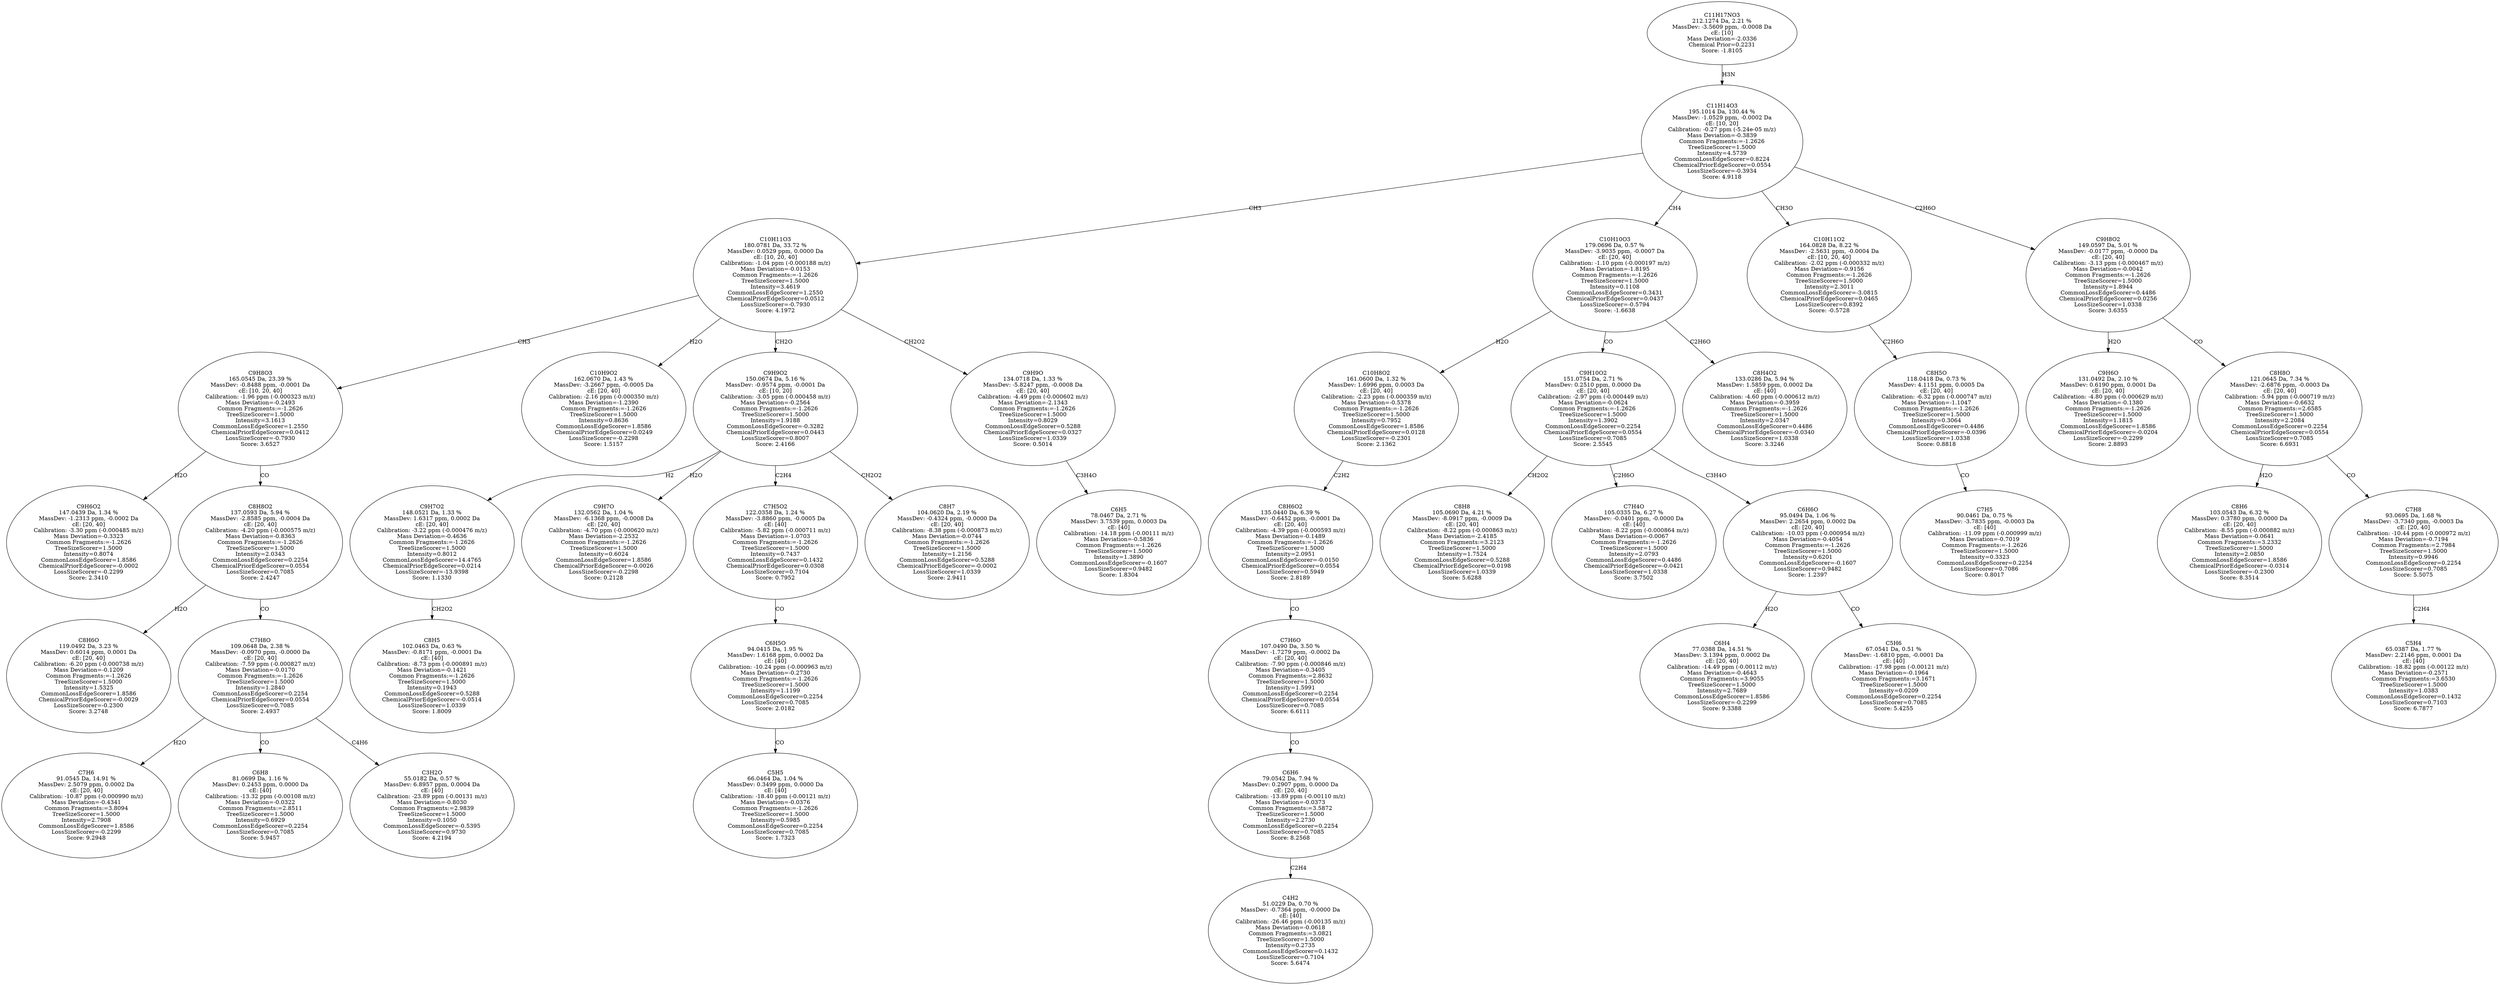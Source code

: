 strict digraph {
v1 [label="C9H6O2\n147.0439 Da, 1.34 %\nMassDev: -1.2313 ppm, -0.0002 Da\ncE: [20, 40]\nCalibration: -3.30 ppm (-0.000485 m/z)\nMass Deviation=-0.3323\nCommon Fragments:=-1.2626\nTreeSizeScorer=1.5000\nIntensity=0.8074\nCommonLossEdgeScorer=1.8586\nChemicalPriorEdgeScorer=-0.0002\nLossSizeScorer=-0.2299\nScore: 2.3410"];
v2 [label="C8H6O\n119.0492 Da, 3.23 %\nMassDev: 0.6014 ppm, 0.0001 Da\ncE: [20, 40]\nCalibration: -6.20 ppm (-0.000738 m/z)\nMass Deviation=-0.1209\nCommon Fragments:=-1.2626\nTreeSizeScorer=1.5000\nIntensity=1.5325\nCommonLossEdgeScorer=1.8586\nChemicalPriorEdgeScorer=-0.0029\nLossSizeScorer=-0.2300\nScore: 3.2748"];
v3 [label="C7H6\n91.0545 Da, 14.91 %\nMassDev: 2.5079 ppm, 0.0002 Da\ncE: [20, 40]\nCalibration: -10.87 ppm (-0.000990 m/z)\nMass Deviation=-0.4341\nCommon Fragments:=3.8094\nTreeSizeScorer=1.5000\nIntensity=2.7908\nCommonLossEdgeScorer=1.8586\nLossSizeScorer=-0.2299\nScore: 9.2948"];
v4 [label="C6H8\n81.0699 Da, 1.16 %\nMassDev: 0.2453 ppm, 0.0000 Da\ncE: [40]\nCalibration: -13.32 ppm (-0.00108 m/z)\nMass Deviation=-0.0322\nCommon Fragments:=2.8511\nTreeSizeScorer=1.5000\nIntensity=0.6929\nCommonLossEdgeScorer=0.2254\nLossSizeScorer=0.7085\nScore: 5.9457"];
v5 [label="C3H2O\n55.0182 Da, 0.57 %\nMassDev: 6.8957 ppm, 0.0004 Da\ncE: [40]\nCalibration: -23.89 ppm (-0.00131 m/z)\nMass Deviation=-0.8030\nCommon Fragments:=2.9839\nTreeSizeScorer=1.5000\nIntensity=0.1050\nCommonLossEdgeScorer=-0.5395\nLossSizeScorer=0.9730\nScore: 4.2194"];
v6 [label="C7H8O\n109.0648 Da, 2.38 %\nMassDev: -0.0970 ppm, -0.0000 Da\ncE: [20, 40]\nCalibration: -7.59 ppm (-0.000827 m/z)\nMass Deviation=-0.0170\nCommon Fragments:=-1.2626\nTreeSizeScorer=1.5000\nIntensity=1.2840\nCommonLossEdgeScorer=0.2254\nChemicalPriorEdgeScorer=0.0554\nLossSizeScorer=0.7085\nScore: 2.4937"];
v7 [label="C8H8O2\n137.0593 Da, 5.94 %\nMassDev: -2.8585 ppm, -0.0004 Da\ncE: [20, 40]\nCalibration: -4.20 ppm (-0.000575 m/z)\nMass Deviation=-0.8363\nCommon Fragments:=-1.2626\nTreeSizeScorer=1.5000\nIntensity=2.0343\nCommonLossEdgeScorer=0.2254\nChemicalPriorEdgeScorer=0.0554\nLossSizeScorer=0.7085\nScore: 2.4247"];
v8 [label="C9H8O3\n165.0545 Da, 23.39 %\nMassDev: -0.8488 ppm, -0.0001 Da\ncE: [10, 20, 40]\nCalibration: -1.96 ppm (-0.000323 m/z)\nMass Deviation=-0.2493\nCommon Fragments:=-1.2626\nTreeSizeScorer=1.5000\nIntensity=3.1613\nCommonLossEdgeScorer=1.2550\nChemicalPriorEdgeScorer=0.0412\nLossSizeScorer=-0.7930\nScore: 3.6527"];
v9 [label="C10H9O2\n162.0670 Da, 1.43 %\nMassDev: -3.2667 ppm, -0.0005 Da\ncE: [20, 40]\nCalibration: -2.16 ppm (-0.000350 m/z)\nMass Deviation=-1.2390\nCommon Fragments:=-1.2626\nTreeSizeScorer=1.5000\nIntensity=0.8636\nCommonLossEdgeScorer=1.8586\nChemicalPriorEdgeScorer=0.0249\nLossSizeScorer=-0.2298\nScore: 1.5157"];
v10 [label="C8H5\n102.0463 Da, 0.63 %\nMassDev: -0.8171 ppm, -0.0001 Da\ncE: [40]\nCalibration: -8.73 ppm (-0.000891 m/z)\nMass Deviation=-0.1421\nCommon Fragments:=-1.2626\nTreeSizeScorer=1.5000\nIntensity=0.1943\nCommonLossEdgeScorer=0.5288\nChemicalPriorEdgeScorer=-0.0514\nLossSizeScorer=1.0339\nScore: 1.8009"];
v11 [label="C9H7O2\n148.0521 Da, 1.33 %\nMassDev: 1.6317 ppm, 0.0002 Da\ncE: [20, 40]\nCalibration: -3.22 ppm (-0.000476 m/z)\nMass Deviation=-0.4636\nCommon Fragments:=-1.2626\nTreeSizeScorer=1.5000\nIntensity=0.8012\nCommonLossEdgeScorer=14.4765\nChemicalPriorEdgeScorer=0.0214\nLossSizeScorer=-13.9398\nScore: 1.1330"];
v12 [label="C9H7O\n132.0562 Da, 1.04 %\nMassDev: -6.1368 ppm, -0.0008 Da\ncE: [20, 40]\nCalibration: -4.70 ppm (-0.000620 m/z)\nMass Deviation=-2.2532\nCommon Fragments:=-1.2626\nTreeSizeScorer=1.5000\nIntensity=0.6024\nCommonLossEdgeScorer=1.8586\nChemicalPriorEdgeScorer=-0.0026\nLossSizeScorer=-0.2298\nScore: 0.2128"];
v13 [label="C5H5\n66.0464 Da, 1.04 %\nMassDev: 0.3499 ppm, 0.0000 Da\ncE: [40]\nCalibration: -18.40 ppm (-0.00121 m/z)\nMass Deviation=-0.0376\nCommon Fragments:=-1.2626\nTreeSizeScorer=1.5000\nIntensity=0.5985\nCommonLossEdgeScorer=0.2254\nLossSizeScorer=0.7085\nScore: 1.7323"];
v14 [label="C6H5O\n94.0415 Da, 1.95 %\nMassDev: 1.6168 ppm, 0.0002 Da\ncE: [40]\nCalibration: -10.24 ppm (-0.000963 m/z)\nMass Deviation=-0.2730\nCommon Fragments:=-1.2626\nTreeSizeScorer=1.5000\nIntensity=1.1199\nCommonLossEdgeScorer=0.2254\nLossSizeScorer=0.7085\nScore: 2.0182"];
v15 [label="C7H5O2\n122.0358 Da, 1.24 %\nMassDev: -3.8860 ppm, -0.0005 Da\ncE: [40]\nCalibration: -5.82 ppm (-0.000711 m/z)\nMass Deviation=-1.0703\nCommon Fragments:=-1.2626\nTreeSizeScorer=1.5000\nIntensity=0.7437\nCommonLossEdgeScorer=0.1432\nChemicalPriorEdgeScorer=0.0308\nLossSizeScorer=0.7104\nScore: 0.7952"];
v16 [label="C8H7\n104.0620 Da, 2.19 %\nMassDev: -0.4324 ppm, -0.0000 Da\ncE: [20, 40]\nCalibration: -8.38 ppm (-0.000873 m/z)\nMass Deviation=-0.0744\nCommon Fragments:=-1.2626\nTreeSizeScorer=1.5000\nIntensity=1.2156\nCommonLossEdgeScorer=0.5288\nChemicalPriorEdgeScorer=-0.0002\nLossSizeScorer=1.0339\nScore: 2.9411"];
v17 [label="C9H9O2\n150.0674 Da, 5.16 %\nMassDev: -0.9574 ppm, -0.0001 Da\ncE: [10, 20]\nCalibration: -3.05 ppm (-0.000458 m/z)\nMass Deviation=-0.2564\nCommon Fragments:=-1.2626\nTreeSizeScorer=1.5000\nIntensity=1.9188\nCommonLossEdgeScorer=-0.3282\nChemicalPriorEdgeScorer=0.0443\nLossSizeScorer=0.8007\nScore: 2.4166"];
v18 [label="C6H5\n78.0467 Da, 2.71 %\nMassDev: 3.7539 ppm, 0.0003 Da\ncE: [40]\nCalibration: -14.18 ppm (-0.00111 m/z)\nMass Deviation=-0.5836\nCommon Fragments:=-1.2626\nTreeSizeScorer=1.5000\nIntensity=1.3890\nCommonLossEdgeScorer=-0.1607\nLossSizeScorer=0.9482\nScore: 1.8304"];
v19 [label="C9H9O\n134.0718 Da, 1.33 %\nMassDev: -5.8247 ppm, -0.0008 Da\ncE: [20, 40]\nCalibration: -4.49 ppm (-0.000602 m/z)\nMass Deviation=-2.1343\nCommon Fragments:=-1.2626\nTreeSizeScorer=1.5000\nIntensity=0.8029\nCommonLossEdgeScorer=0.5288\nChemicalPriorEdgeScorer=0.0327\nLossSizeScorer=1.0339\nScore: 0.5014"];
v20 [label="C10H11O3\n180.0781 Da, 33.72 %\nMassDev: 0.0529 ppm, 0.0000 Da\ncE: [10, 20, 40]\nCalibration: -1.04 ppm (-0.000188 m/z)\nMass Deviation=-0.0153\nCommon Fragments:=-1.2626\nTreeSizeScorer=1.5000\nIntensity=3.4619\nCommonLossEdgeScorer=1.2550\nChemicalPriorEdgeScorer=0.0512\nLossSizeScorer=-0.7930\nScore: 4.1972"];
v21 [label="C4H2\n51.0229 Da, 0.70 %\nMassDev: -0.7364 ppm, -0.0000 Da\ncE: [40]\nCalibration: -26.46 ppm (-0.00135 m/z)\nMass Deviation=-0.0618\nCommon Fragments:=3.0821\nTreeSizeScorer=1.5000\nIntensity=0.2735\nCommonLossEdgeScorer=0.1432\nLossSizeScorer=0.7104\nScore: 5.6474"];
v22 [label="C6H6\n79.0542 Da, 7.94 %\nMassDev: 0.2907 ppm, 0.0000 Da\ncE: [20, 40]\nCalibration: -13.89 ppm (-0.00110 m/z)\nMass Deviation=-0.0373\nCommon Fragments:=3.5872\nTreeSizeScorer=1.5000\nIntensity=2.2730\nCommonLossEdgeScorer=0.2254\nLossSizeScorer=0.7085\nScore: 8.2568"];
v23 [label="C7H6O\n107.0490 Da, 3.50 %\nMassDev: -1.7279 ppm, -0.0002 Da\ncE: [20, 40]\nCalibration: -7.90 ppm (-0.000846 m/z)\nMass Deviation=-0.3405\nCommon Fragments:=2.8632\nTreeSizeScorer=1.5000\nIntensity=1.5991\nCommonLossEdgeScorer=0.2254\nChemicalPriorEdgeScorer=0.0554\nLossSizeScorer=0.7085\nScore: 6.6111"];
v24 [label="C8H6O2\n135.0440 Da, 6.39 %\nMassDev: -0.6452 ppm, -0.0001 Da\ncE: [20, 40]\nCalibration: -4.39 ppm (-0.000593 m/z)\nMass Deviation=-0.1489\nCommon Fragments:=-1.2626\nTreeSizeScorer=1.5000\nIntensity=2.0951\nCommonLossEdgeScorer=-0.0150\nChemicalPriorEdgeScorer=0.0554\nLossSizeScorer=0.5949\nScore: 2.8189"];
v25 [label="C10H8O2\n161.0600 Da, 1.32 %\nMassDev: 1.6996 ppm, 0.0003 Da\ncE: [20, 40]\nCalibration: -2.23 ppm (-0.000359 m/z)\nMass Deviation=-0.5378\nCommon Fragments:=-1.2626\nTreeSizeScorer=1.5000\nIntensity=0.7952\nCommonLossEdgeScorer=1.8586\nChemicalPriorEdgeScorer=0.0128\nLossSizeScorer=-0.2301\nScore: 2.1362"];
v26 [label="C8H8\n105.0690 Da, 4.21 %\nMassDev: -8.0917 ppm, -0.0009 Da\ncE: [20, 40]\nCalibration: -8.22 ppm (-0.000863 m/z)\nMass Deviation=-2.4185\nCommon Fragments:=3.2123\nTreeSizeScorer=1.5000\nIntensity=1.7524\nCommonLossEdgeScorer=0.5288\nChemicalPriorEdgeScorer=0.0198\nLossSizeScorer=1.0339\nScore: 5.6288"];
v27 [label="C7H4O\n105.0335 Da, 6.27 %\nMassDev: -0.0401 ppm, -0.0000 Da\ncE: [40]\nCalibration: -8.22 ppm (-0.000864 m/z)\nMass Deviation=-0.0067\nCommon Fragments:=-1.2626\nTreeSizeScorer=1.5000\nIntensity=2.0793\nCommonLossEdgeScorer=0.4486\nChemicalPriorEdgeScorer=-0.0421\nLossSizeScorer=1.0338\nScore: 3.7502"];
v28 [label="C6H4\n77.0388 Da, 14.51 %\nMassDev: 3.1394 ppm, 0.0002 Da\ncE: [20, 40]\nCalibration: -14.49 ppm (-0.00112 m/z)\nMass Deviation=-0.4643\nCommon Fragments:=3.9055\nTreeSizeScorer=1.5000\nIntensity=2.7689\nCommonLossEdgeScorer=1.8586\nLossSizeScorer=-0.2299\nScore: 9.3388"];
v29 [label="C5H6\n67.0541 Da, 0.51 %\nMassDev: -1.6810 ppm, -0.0001 Da\ncE: [40]\nCalibration: -17.98 ppm (-0.00121 m/z)\nMass Deviation=-0.1964\nCommon Fragments:=3.1671\nTreeSizeScorer=1.5000\nIntensity=0.0209\nCommonLossEdgeScorer=0.2254\nLossSizeScorer=0.7085\nScore: 5.4255"];
v30 [label="C6H6O\n95.0494 Da, 1.06 %\nMassDev: 2.2654 ppm, 0.0002 Da\ncE: [20, 40]\nCalibration: -10.03 ppm (-0.000954 m/z)\nMass Deviation=-0.4054\nCommon Fragments:=-1.2626\nTreeSizeScorer=1.5000\nIntensity=0.6201\nCommonLossEdgeScorer=-0.1607\nLossSizeScorer=0.9482\nScore: 1.2397"];
v31 [label="C9H10O2\n151.0754 Da, 2.71 %\nMassDev: 0.2510 ppm, 0.0000 Da\ncE: [20, 40]\nCalibration: -2.97 ppm (-0.000449 m/z)\nMass Deviation=-0.0624\nCommon Fragments:=-1.2626\nTreeSizeScorer=1.5000\nIntensity=1.3902\nCommonLossEdgeScorer=0.2254\nChemicalPriorEdgeScorer=0.0554\nLossSizeScorer=0.7085\nScore: 2.5545"];
v32 [label="C8H4O2\n133.0286 Da, 5.94 %\nMassDev: 1.5859 ppm, 0.0002 Da\ncE: [40]\nCalibration: -4.60 ppm (-0.000612 m/z)\nMass Deviation=-0.3959\nCommon Fragments:=-1.2626\nTreeSizeScorer=1.5000\nIntensity=2.0347\nCommonLossEdgeScorer=0.4486\nChemicalPriorEdgeScorer=-0.0340\nLossSizeScorer=1.0338\nScore: 3.3246"];
v33 [label="C10H10O3\n179.0696 Da, 0.57 %\nMassDev: -3.9035 ppm, -0.0007 Da\ncE: [20, 40]\nCalibration: -1.10 ppm (-0.000197 m/z)\nMass Deviation=-1.8195\nCommon Fragments:=-1.2626\nTreeSizeScorer=1.5000\nIntensity=0.1108\nCommonLossEdgeScorer=0.3431\nChemicalPriorEdgeScorer=0.0437\nLossSizeScorer=-0.5794\nScore: -1.6638"];
v34 [label="C7H5\n90.0461 Da, 0.75 %\nMassDev: -3.7835 ppm, -0.0003 Da\ncE: [40]\nCalibration: -11.09 ppm (-0.000999 m/z)\nMass Deviation=-0.7019\nCommon Fragments:=-1.2626\nTreeSizeScorer=1.5000\nIntensity=0.3323\nCommonLossEdgeScorer=0.2254\nLossSizeScorer=0.7086\nScore: 0.8017"];
v35 [label="C8H5O\n118.0418 Da, 0.73 %\nMassDev: 4.1151 ppm, 0.0005 Da\ncE: [20, 40]\nCalibration: -6.32 ppm (-0.000747 m/z)\nMass Deviation=-1.1047\nCommon Fragments:=-1.2626\nTreeSizeScorer=1.5000\nIntensity=0.3064\nCommonLossEdgeScorer=0.4486\nChemicalPriorEdgeScorer=-0.0396\nLossSizeScorer=1.0338\nScore: 0.8818"];
v36 [label="C10H11O2\n164.0828 Da, 8.22 %\nMassDev: -2.5631 ppm, -0.0004 Da\ncE: [10, 20, 40]\nCalibration: -2.02 ppm (-0.000332 m/z)\nMass Deviation=-0.9156\nCommon Fragments:=-1.2626\nTreeSizeScorer=1.5000\nIntensity=2.3011\nCommonLossEdgeScorer=-3.0815\nChemicalPriorEdgeScorer=0.0465\nLossSizeScorer=0.8392\nScore: -0.5728"];
v37 [label="C9H6O\n131.0492 Da, 2.10 %\nMassDev: 0.6190 ppm, 0.0001 Da\ncE: [20, 40]\nCalibration: -4.80 ppm (-0.000629 m/z)\nMass Deviation=-0.1380\nCommon Fragments:=-1.2626\nTreeSizeScorer=1.5000\nIntensity=1.1815\nCommonLossEdgeScorer=1.8586\nChemicalPriorEdgeScorer=-0.0204\nLossSizeScorer=-0.2299\nScore: 2.8893"];
v38 [label="C8H6\n103.0543 Da, 6.32 %\nMassDev: 0.3780 ppm, 0.0000 Da\ncE: [20, 40]\nCalibration: -8.55 ppm (-0.000882 m/z)\nMass Deviation=-0.0641\nCommon Fragments:=3.2332\nTreeSizeScorer=1.5000\nIntensity=2.0850\nCommonLossEdgeScorer=1.8586\nChemicalPriorEdgeScorer=-0.0314\nLossSizeScorer=-0.2300\nScore: 8.3514"];
v39 [label="C5H4\n65.0387 Da, 1.77 %\nMassDev: 2.2146 ppm, 0.0001 Da\ncE: [40]\nCalibration: -18.82 ppm (-0.00122 m/z)\nMass Deviation=-0.2571\nCommon Fragments:=3.6530\nTreeSizeScorer=1.5000\nIntensity=1.0383\nCommonLossEdgeScorer=0.1432\nLossSizeScorer=0.7103\nScore: 6.7877"];
v40 [label="C7H8\n93.0695 Da, 1.68 %\nMassDev: -3.7340 ppm, -0.0003 Da\ncE: [20, 40]\nCalibration: -10.44 ppm (-0.000972 m/z)\nMass Deviation=-0.7194\nCommon Fragments:=2.7984\nTreeSizeScorer=1.5000\nIntensity=0.9946\nCommonLossEdgeScorer=0.2254\nLossSizeScorer=0.7085\nScore: 5.5075"];
v41 [label="C8H8O\n121.0645 Da, 7.34 %\nMassDev: -2.6876 ppm, -0.0003 Da\ncE: [20, 40]\nCalibration: -5.94 ppm (-0.000719 m/z)\nMass Deviation=-0.6632\nCommon Fragments:=2.6585\nTreeSizeScorer=1.5000\nIntensity=2.2084\nCommonLossEdgeScorer=0.2254\nChemicalPriorEdgeScorer=0.0554\nLossSizeScorer=0.7085\nScore: 6.6931"];
v42 [label="C9H8O2\n149.0597 Da, 5.01 %\nMassDev: -0.0177 ppm, -0.0000 Da\ncE: [20, 40]\nCalibration: -3.13 ppm (-0.000467 m/z)\nMass Deviation=-0.0042\nCommon Fragments:=-1.2626\nTreeSizeScorer=1.5000\nIntensity=1.8944\nCommonLossEdgeScorer=0.4486\nChemicalPriorEdgeScorer=0.0256\nLossSizeScorer=1.0338\nScore: 3.6355"];
v43 [label="C11H14O3\n195.1014 Da, 130.44 %\nMassDev: -1.0529 ppm, -0.0002 Da\ncE: [10, 20]\nCalibration: -0.27 ppm (-5.24e-05 m/z)\nMass Deviation=-0.3839\nCommon Fragments:=-1.2626\nTreeSizeScorer=1.5000\nIntensity=4.5739\nCommonLossEdgeScorer=0.8224\nChemicalPriorEdgeScorer=0.0554\nLossSizeScorer=-0.3934\nScore: 4.9118"];
v44 [label="C11H17NO3\n212.1274 Da, 2.21 %\nMassDev: -3.5609 ppm, -0.0008 Da\ncE: [10]\nMass Deviation=-2.0336\nChemical Prior=0.2231\nScore: -1.8105"];
v8 -> v1 [label="H2O"];
v7 -> v2 [label="H2O"];
v6 -> v3 [label="H2O"];
v6 -> v4 [label="CO"];
v6 -> v5 [label="C4H6"];
v7 -> v6 [label="CO"];
v8 -> v7 [label="CO"];
v20 -> v8 [label="CH3"];
v20 -> v9 [label="H2O"];
v11 -> v10 [label="CH2O2"];
v17 -> v11 [label="H2"];
v17 -> v12 [label="H2O"];
v14 -> v13 [label="CO"];
v15 -> v14 [label="CO"];
v17 -> v15 [label="C2H4"];
v17 -> v16 [label="CH2O2"];
v20 -> v17 [label="CH2O"];
v19 -> v18 [label="C3H4O"];
v20 -> v19 [label="CH2O2"];
v43 -> v20 [label="CH3"];
v22 -> v21 [label="C2H4"];
v23 -> v22 [label="CO"];
v24 -> v23 [label="CO"];
v25 -> v24 [label="C2H2"];
v33 -> v25 [label="H2O"];
v31 -> v26 [label="CH2O2"];
v31 -> v27 [label="C2H6O"];
v30 -> v28 [label="H2O"];
v30 -> v29 [label="CO"];
v31 -> v30 [label="C3H4O"];
v33 -> v31 [label="CO"];
v33 -> v32 [label="C2H6O"];
v43 -> v33 [label="CH4"];
v35 -> v34 [label="CO"];
v36 -> v35 [label="C2H6O"];
v43 -> v36 [label="CH3O"];
v42 -> v37 [label="H2O"];
v41 -> v38 [label="H2O"];
v40 -> v39 [label="C2H4"];
v41 -> v40 [label="CO"];
v42 -> v41 [label="CO"];
v43 -> v42 [label="C2H6O"];
v44 -> v43 [label="H3N"];
}